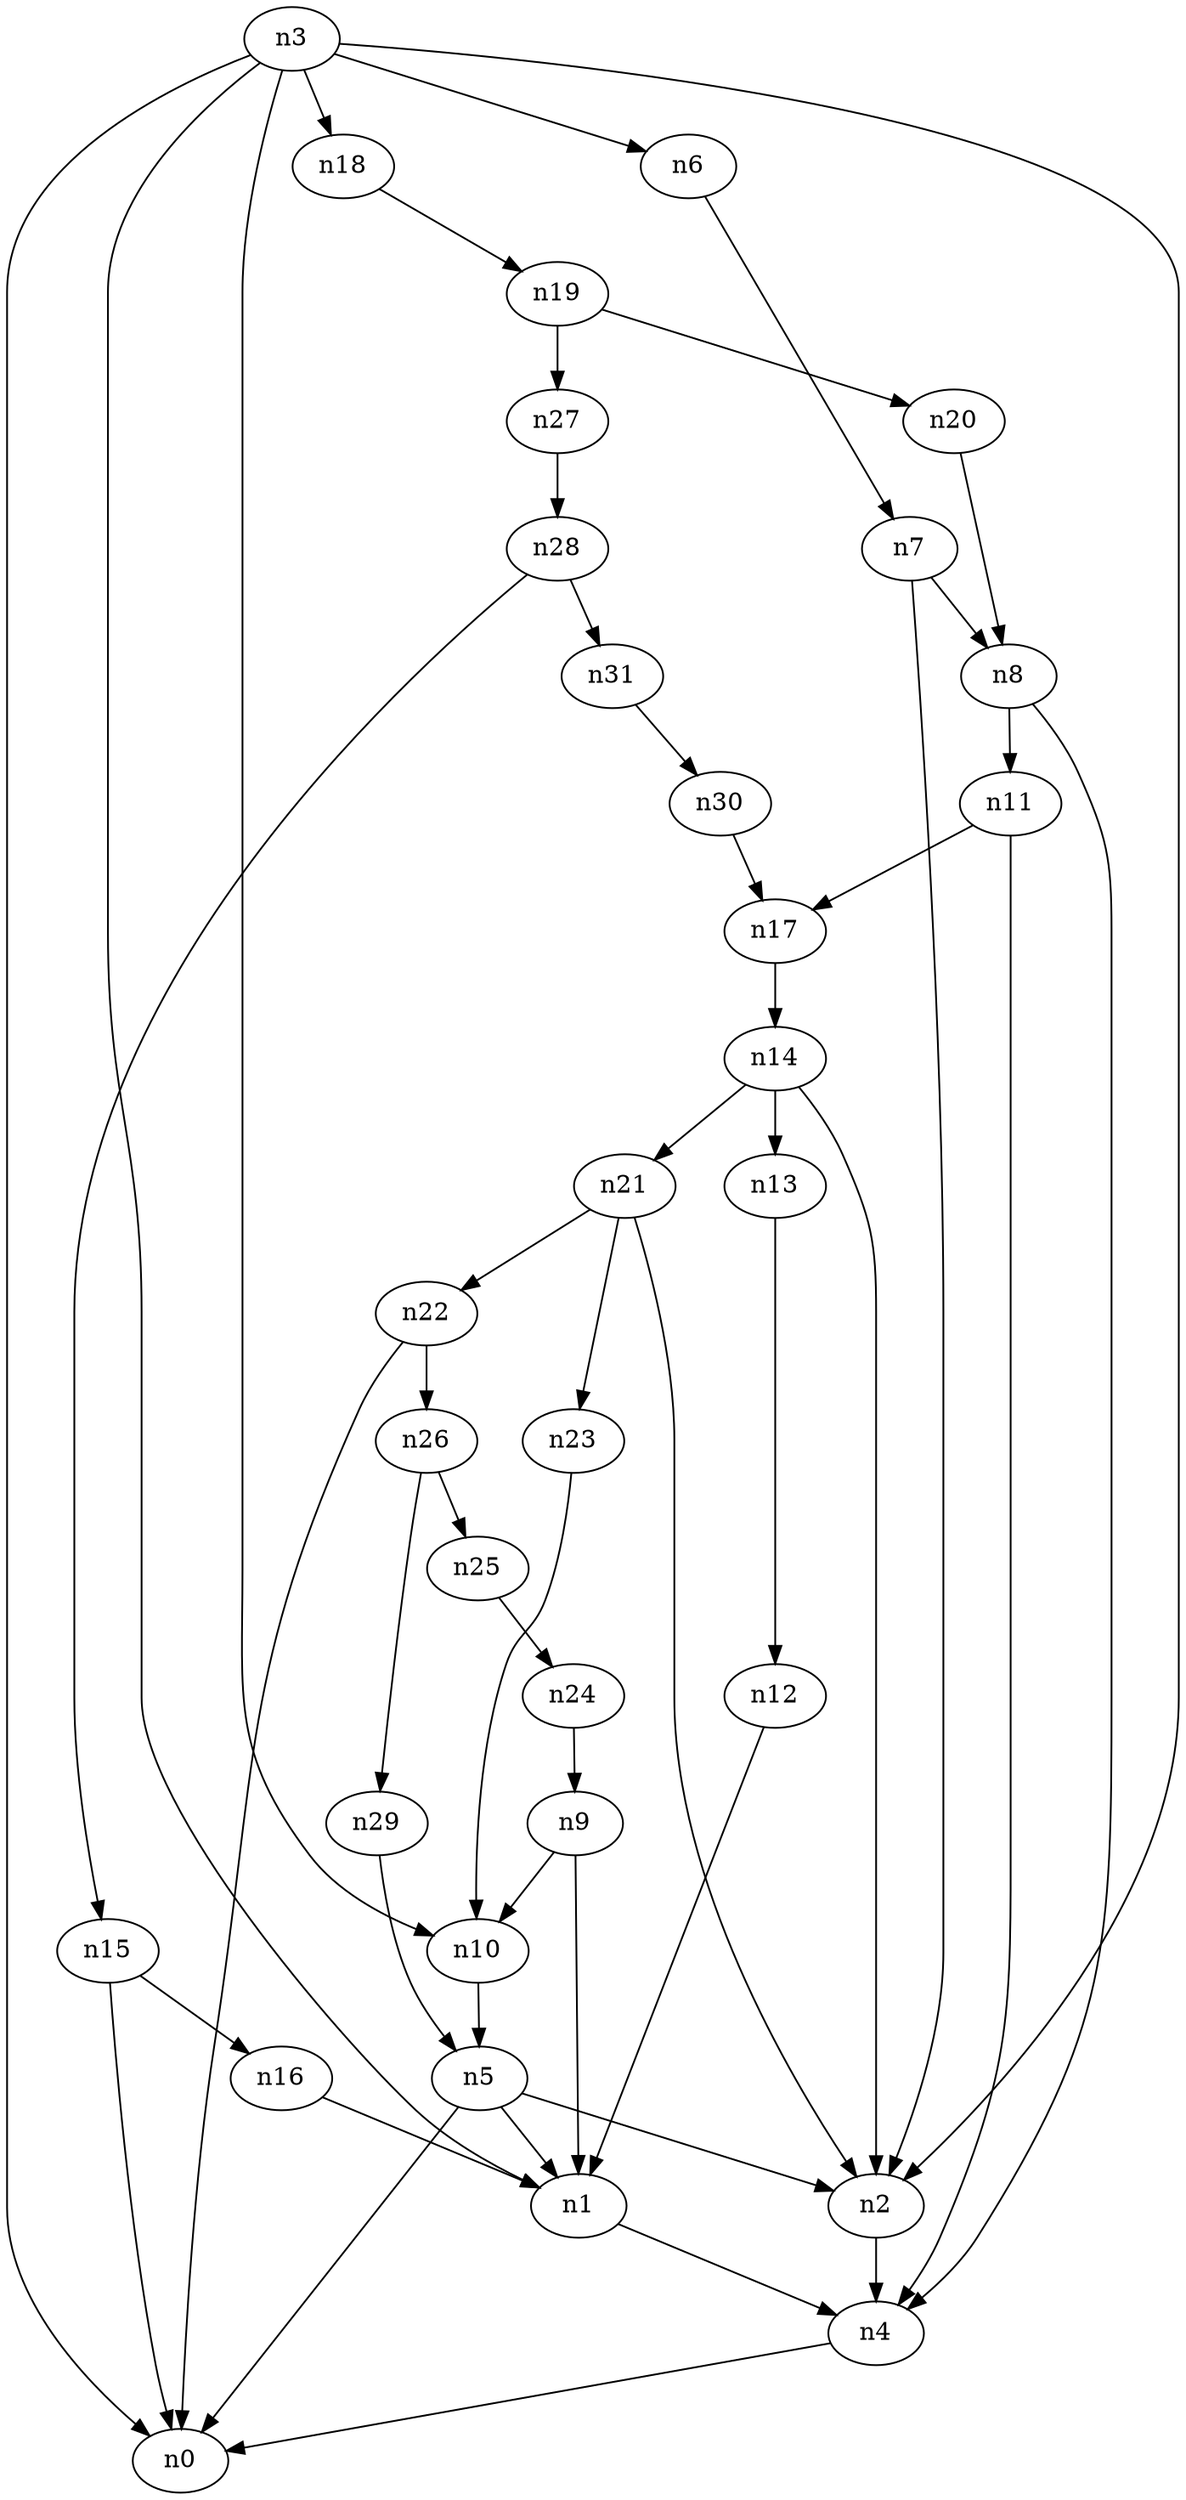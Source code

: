digraph G {
	n1 -> n4	 [_graphml_id=e4];
	n2 -> n4	 [_graphml_id=e7];
	n3 -> n0	 [_graphml_id=e0];
	n3 -> n1	 [_graphml_id=e3];
	n3 -> n2	 [_graphml_id=e6];
	n3 -> n6	 [_graphml_id=e9];
	n3 -> n10	 [_graphml_id=e37];
	n3 -> n18	 [_graphml_id=e28];
	n4 -> n0	 [_graphml_id=e1];
	n5 -> n0	 [_graphml_id=e2];
	n5 -> n1	 [_graphml_id=e5];
	n5 -> n2	 [_graphml_id=e8];
	n6 -> n7	 [_graphml_id=e10];
	n7 -> n2	 [_graphml_id=e18];
	n7 -> n8	 [_graphml_id=e11];
	n8 -> n4	 [_graphml_id=e12];
	n8 -> n11	 [_graphml_id=e16];
	n9 -> n1	 [_graphml_id=e13];
	n9 -> n10	 [_graphml_id=e14];
	n10 -> n5	 [_graphml_id=e15];
	n11 -> n4	 [_graphml_id=e17];
	n11 -> n17	 [_graphml_id=e26];
	n12 -> n1	 [_graphml_id=e19];
	n13 -> n12	 [_graphml_id=e20];
	n14 -> n2	 [_graphml_id=e22];
	n14 -> n13	 [_graphml_id=e21];
	n14 -> n21	 [_graphml_id=e32];
	n15 -> n0	 [_graphml_id=e23];
	n15 -> n16	 [_graphml_id=e24];
	n16 -> n1	 [_graphml_id=e25];
	n17 -> n14	 [_graphml_id=e27];
	n18 -> n19	 [_graphml_id=e29];
	n19 -> n20	 [_graphml_id=e30];
	n19 -> n27	 [_graphml_id=e42];
	n20 -> n8	 [_graphml_id=e31];
	n21 -> n2	 [_graphml_id=e47];
	n21 -> n22	 [_graphml_id=e33];
	n21 -> n23	 [_graphml_id=e36];
	n22 -> n0	 [_graphml_id=e34];
	n22 -> n26	 [_graphml_id=e41];
	n23 -> n10	 [_graphml_id=e35];
	n24 -> n9	 [_graphml_id=e38];
	n25 -> n24	 [_graphml_id=e39];
	n26 -> n25	 [_graphml_id=e40];
	n26 -> n29	 [_graphml_id=e45];
	n27 -> n28	 [_graphml_id=e43];
	n28 -> n15	 [_graphml_id=e44];
	n28 -> n31	 [_graphml_id=e50];
	n29 -> n5	 [_graphml_id=e46];
	n30 -> n17	 [_graphml_id=e48];
	n31 -> n30	 [_graphml_id=e49];
}
